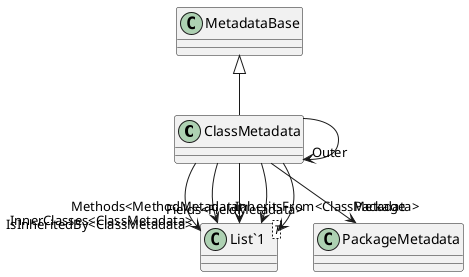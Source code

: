 @startuml
class ClassMetadata {
}
class "List`1"<T> {
}
MetadataBase <|-- ClassMetadata
ClassMetadata --> "Outer" ClassMetadata
ClassMetadata --> "InnerClasses<ClassMetadata>" "List`1"
ClassMetadata --> "InheritsFrom<ClassMetadata>" "List`1"
ClassMetadata --> "IsInheritedBy<ClassMetadata>" "List`1"
ClassMetadata --> "Package" PackageMetadata
ClassMetadata --> "Methods<MethodMetadata>" "List`1"
ClassMetadata --> "Fields<FieldMetadata>" "List`1"
@enduml
